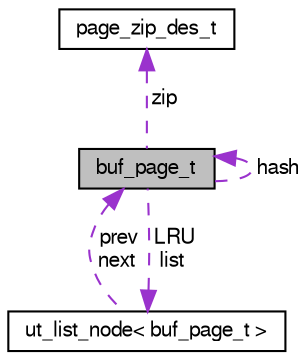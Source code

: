 digraph "buf_page_t"
{
  bgcolor="transparent";
  edge [fontname="FreeSans",fontsize="10",labelfontname="FreeSans",labelfontsize="10"];
  node [fontname="FreeSans",fontsize="10",shape=record];
  Node1 [label="buf_page_t",height=0.2,width=0.4,color="black", fillcolor="grey75", style="filled" fontcolor="black"];
  Node2 -> Node1 [dir="back",color="darkorchid3",fontsize="10",style="dashed",label=" LRU\nlist" ,fontname="FreeSans"];
  Node2 [label="ut_list_node\< buf_page_t \>",height=0.2,width=0.4,color="black",URL="$structut__list__node.html"];
  Node1 -> Node2 [dir="back",color="darkorchid3",fontsize="10",style="dashed",label=" prev\nnext" ,fontname="FreeSans"];
  Node3 -> Node1 [dir="back",color="darkorchid3",fontsize="10",style="dashed",label=" zip" ,fontname="FreeSans"];
  Node3 [label="page_zip_des_t",height=0.2,width=0.4,color="black",URL="$structpage__zip__des__t.html"];
  Node1 -> Node1 [dir="back",color="darkorchid3",fontsize="10",style="dashed",label=" hash" ,fontname="FreeSans"];
}
